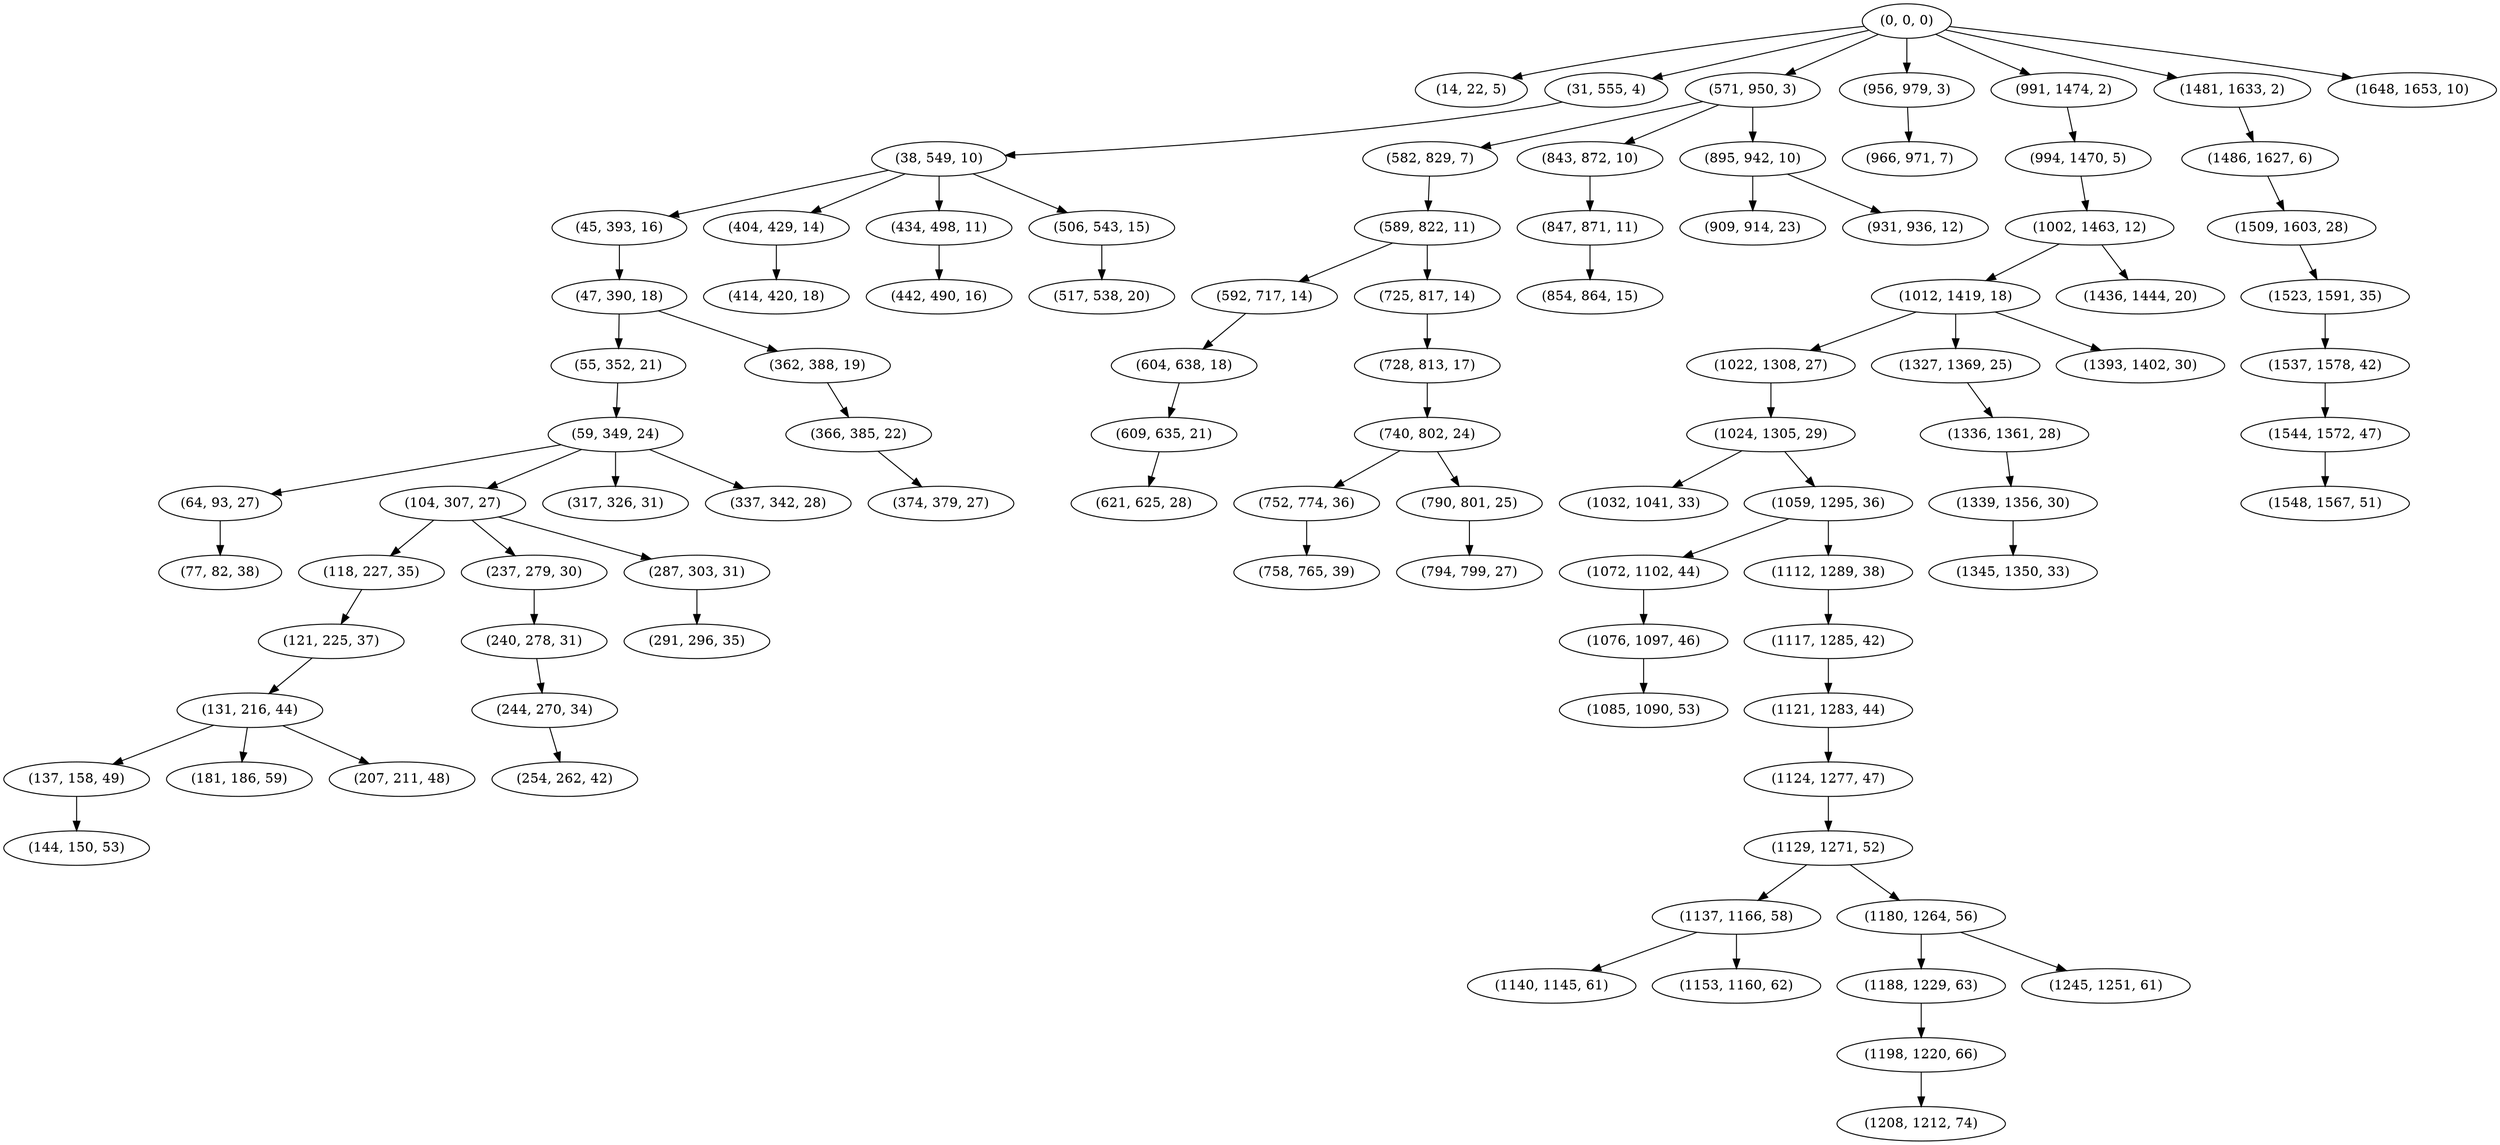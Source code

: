 digraph tree {
    "(0, 0, 0)";
    "(14, 22, 5)";
    "(31, 555, 4)";
    "(38, 549, 10)";
    "(45, 393, 16)";
    "(47, 390, 18)";
    "(55, 352, 21)";
    "(59, 349, 24)";
    "(64, 93, 27)";
    "(77, 82, 38)";
    "(104, 307, 27)";
    "(118, 227, 35)";
    "(121, 225, 37)";
    "(131, 216, 44)";
    "(137, 158, 49)";
    "(144, 150, 53)";
    "(181, 186, 59)";
    "(207, 211, 48)";
    "(237, 279, 30)";
    "(240, 278, 31)";
    "(244, 270, 34)";
    "(254, 262, 42)";
    "(287, 303, 31)";
    "(291, 296, 35)";
    "(317, 326, 31)";
    "(337, 342, 28)";
    "(362, 388, 19)";
    "(366, 385, 22)";
    "(374, 379, 27)";
    "(404, 429, 14)";
    "(414, 420, 18)";
    "(434, 498, 11)";
    "(442, 490, 16)";
    "(506, 543, 15)";
    "(517, 538, 20)";
    "(571, 950, 3)";
    "(582, 829, 7)";
    "(589, 822, 11)";
    "(592, 717, 14)";
    "(604, 638, 18)";
    "(609, 635, 21)";
    "(621, 625, 28)";
    "(725, 817, 14)";
    "(728, 813, 17)";
    "(740, 802, 24)";
    "(752, 774, 36)";
    "(758, 765, 39)";
    "(790, 801, 25)";
    "(794, 799, 27)";
    "(843, 872, 10)";
    "(847, 871, 11)";
    "(854, 864, 15)";
    "(895, 942, 10)";
    "(909, 914, 23)";
    "(931, 936, 12)";
    "(956, 979, 3)";
    "(966, 971, 7)";
    "(991, 1474, 2)";
    "(994, 1470, 5)";
    "(1002, 1463, 12)";
    "(1012, 1419, 18)";
    "(1022, 1308, 27)";
    "(1024, 1305, 29)";
    "(1032, 1041, 33)";
    "(1059, 1295, 36)";
    "(1072, 1102, 44)";
    "(1076, 1097, 46)";
    "(1085, 1090, 53)";
    "(1112, 1289, 38)";
    "(1117, 1285, 42)";
    "(1121, 1283, 44)";
    "(1124, 1277, 47)";
    "(1129, 1271, 52)";
    "(1137, 1166, 58)";
    "(1140, 1145, 61)";
    "(1153, 1160, 62)";
    "(1180, 1264, 56)";
    "(1188, 1229, 63)";
    "(1198, 1220, 66)";
    "(1208, 1212, 74)";
    "(1245, 1251, 61)";
    "(1327, 1369, 25)";
    "(1336, 1361, 28)";
    "(1339, 1356, 30)";
    "(1345, 1350, 33)";
    "(1393, 1402, 30)";
    "(1436, 1444, 20)";
    "(1481, 1633, 2)";
    "(1486, 1627, 6)";
    "(1509, 1603, 28)";
    "(1523, 1591, 35)";
    "(1537, 1578, 42)";
    "(1544, 1572, 47)";
    "(1548, 1567, 51)";
    "(1648, 1653, 10)";
    "(0, 0, 0)" -> "(14, 22, 5)";
    "(0, 0, 0)" -> "(31, 555, 4)";
    "(0, 0, 0)" -> "(571, 950, 3)";
    "(0, 0, 0)" -> "(956, 979, 3)";
    "(0, 0, 0)" -> "(991, 1474, 2)";
    "(0, 0, 0)" -> "(1481, 1633, 2)";
    "(0, 0, 0)" -> "(1648, 1653, 10)";
    "(31, 555, 4)" -> "(38, 549, 10)";
    "(38, 549, 10)" -> "(45, 393, 16)";
    "(38, 549, 10)" -> "(404, 429, 14)";
    "(38, 549, 10)" -> "(434, 498, 11)";
    "(38, 549, 10)" -> "(506, 543, 15)";
    "(45, 393, 16)" -> "(47, 390, 18)";
    "(47, 390, 18)" -> "(55, 352, 21)";
    "(47, 390, 18)" -> "(362, 388, 19)";
    "(55, 352, 21)" -> "(59, 349, 24)";
    "(59, 349, 24)" -> "(64, 93, 27)";
    "(59, 349, 24)" -> "(104, 307, 27)";
    "(59, 349, 24)" -> "(317, 326, 31)";
    "(59, 349, 24)" -> "(337, 342, 28)";
    "(64, 93, 27)" -> "(77, 82, 38)";
    "(104, 307, 27)" -> "(118, 227, 35)";
    "(104, 307, 27)" -> "(237, 279, 30)";
    "(104, 307, 27)" -> "(287, 303, 31)";
    "(118, 227, 35)" -> "(121, 225, 37)";
    "(121, 225, 37)" -> "(131, 216, 44)";
    "(131, 216, 44)" -> "(137, 158, 49)";
    "(131, 216, 44)" -> "(181, 186, 59)";
    "(131, 216, 44)" -> "(207, 211, 48)";
    "(137, 158, 49)" -> "(144, 150, 53)";
    "(237, 279, 30)" -> "(240, 278, 31)";
    "(240, 278, 31)" -> "(244, 270, 34)";
    "(244, 270, 34)" -> "(254, 262, 42)";
    "(287, 303, 31)" -> "(291, 296, 35)";
    "(362, 388, 19)" -> "(366, 385, 22)";
    "(366, 385, 22)" -> "(374, 379, 27)";
    "(404, 429, 14)" -> "(414, 420, 18)";
    "(434, 498, 11)" -> "(442, 490, 16)";
    "(506, 543, 15)" -> "(517, 538, 20)";
    "(571, 950, 3)" -> "(582, 829, 7)";
    "(571, 950, 3)" -> "(843, 872, 10)";
    "(571, 950, 3)" -> "(895, 942, 10)";
    "(582, 829, 7)" -> "(589, 822, 11)";
    "(589, 822, 11)" -> "(592, 717, 14)";
    "(589, 822, 11)" -> "(725, 817, 14)";
    "(592, 717, 14)" -> "(604, 638, 18)";
    "(604, 638, 18)" -> "(609, 635, 21)";
    "(609, 635, 21)" -> "(621, 625, 28)";
    "(725, 817, 14)" -> "(728, 813, 17)";
    "(728, 813, 17)" -> "(740, 802, 24)";
    "(740, 802, 24)" -> "(752, 774, 36)";
    "(740, 802, 24)" -> "(790, 801, 25)";
    "(752, 774, 36)" -> "(758, 765, 39)";
    "(790, 801, 25)" -> "(794, 799, 27)";
    "(843, 872, 10)" -> "(847, 871, 11)";
    "(847, 871, 11)" -> "(854, 864, 15)";
    "(895, 942, 10)" -> "(909, 914, 23)";
    "(895, 942, 10)" -> "(931, 936, 12)";
    "(956, 979, 3)" -> "(966, 971, 7)";
    "(991, 1474, 2)" -> "(994, 1470, 5)";
    "(994, 1470, 5)" -> "(1002, 1463, 12)";
    "(1002, 1463, 12)" -> "(1012, 1419, 18)";
    "(1002, 1463, 12)" -> "(1436, 1444, 20)";
    "(1012, 1419, 18)" -> "(1022, 1308, 27)";
    "(1012, 1419, 18)" -> "(1327, 1369, 25)";
    "(1012, 1419, 18)" -> "(1393, 1402, 30)";
    "(1022, 1308, 27)" -> "(1024, 1305, 29)";
    "(1024, 1305, 29)" -> "(1032, 1041, 33)";
    "(1024, 1305, 29)" -> "(1059, 1295, 36)";
    "(1059, 1295, 36)" -> "(1072, 1102, 44)";
    "(1059, 1295, 36)" -> "(1112, 1289, 38)";
    "(1072, 1102, 44)" -> "(1076, 1097, 46)";
    "(1076, 1097, 46)" -> "(1085, 1090, 53)";
    "(1112, 1289, 38)" -> "(1117, 1285, 42)";
    "(1117, 1285, 42)" -> "(1121, 1283, 44)";
    "(1121, 1283, 44)" -> "(1124, 1277, 47)";
    "(1124, 1277, 47)" -> "(1129, 1271, 52)";
    "(1129, 1271, 52)" -> "(1137, 1166, 58)";
    "(1129, 1271, 52)" -> "(1180, 1264, 56)";
    "(1137, 1166, 58)" -> "(1140, 1145, 61)";
    "(1137, 1166, 58)" -> "(1153, 1160, 62)";
    "(1180, 1264, 56)" -> "(1188, 1229, 63)";
    "(1180, 1264, 56)" -> "(1245, 1251, 61)";
    "(1188, 1229, 63)" -> "(1198, 1220, 66)";
    "(1198, 1220, 66)" -> "(1208, 1212, 74)";
    "(1327, 1369, 25)" -> "(1336, 1361, 28)";
    "(1336, 1361, 28)" -> "(1339, 1356, 30)";
    "(1339, 1356, 30)" -> "(1345, 1350, 33)";
    "(1481, 1633, 2)" -> "(1486, 1627, 6)";
    "(1486, 1627, 6)" -> "(1509, 1603, 28)";
    "(1509, 1603, 28)" -> "(1523, 1591, 35)";
    "(1523, 1591, 35)" -> "(1537, 1578, 42)";
    "(1537, 1578, 42)" -> "(1544, 1572, 47)";
    "(1544, 1572, 47)" -> "(1548, 1567, 51)";
}
